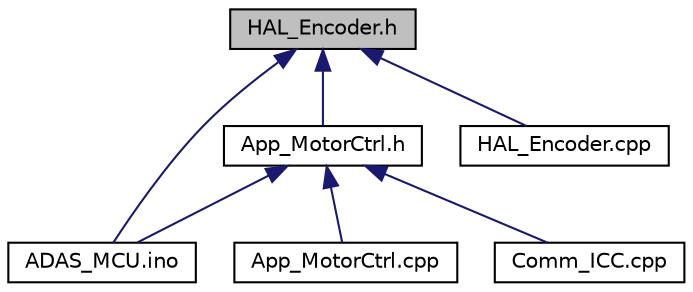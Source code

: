 digraph "HAL_Encoder.h"
{
 // INTERACTIVE_SVG=YES
 // LATEX_PDF_SIZE
  bgcolor="transparent";
  edge [fontname="Helvetica",fontsize="10",labelfontname="Helvetica",labelfontsize="10"];
  node [fontname="Helvetica",fontsize="10",shape=record];
  Node2 [label="HAL_Encoder.h",height=0.2,width=0.4,color="black", fillcolor="grey75", style="filled", fontcolor="black",tooltip=" "];
  Node2 -> Node3 [dir="back",color="midnightblue",fontsize="10",style="solid",fontname="Helvetica"];
  Node3 [label="ADAS_MCU.ino",height=0.2,width=0.4,color="black",URL="$_a_d_a_s___m_c_u_8ino.html",tooltip="Main file for the NavU of the ADAS project."];
  Node2 -> Node4 [dir="back",color="midnightblue",fontsize="10",style="solid",fontname="Helvetica"];
  Node4 [label="App_MotorCtrl.h",height=0.2,width=0.4,color="black",URL="$_app___motor_ctrl_8h.html",tooltip="Header file for motor control unit."];
  Node4 -> Node3 [dir="back",color="midnightblue",fontsize="10",style="solid",fontname="Helvetica"];
  Node4 -> Node5 [dir="back",color="midnightblue",fontsize="10",style="solid",fontname="Helvetica"];
  Node5 [label="App_MotorCtrl.cpp",height=0.2,width=0.4,color="black",URL="$_app___motor_ctrl_8cpp.html",tooltip="Application file for environmental data."];
  Node4 -> Node6 [dir="back",color="midnightblue",fontsize="10",style="solid",fontname="Helvetica"];
  Node6 [label="Comm_ICC.cpp",height=0.2,width=0.4,color="black",URL="$_comm___i_c_c_8cpp.html",tooltip=" "];
  Node2 -> Node7 [dir="back",color="midnightblue",fontsize="10",style="solid",fontname="Helvetica"];
  Node7 [label="HAL_Encoder.cpp",height=0.2,width=0.4,color="black",URL="$_h_a_l___encoder_8cpp.html",tooltip=" "];
}
